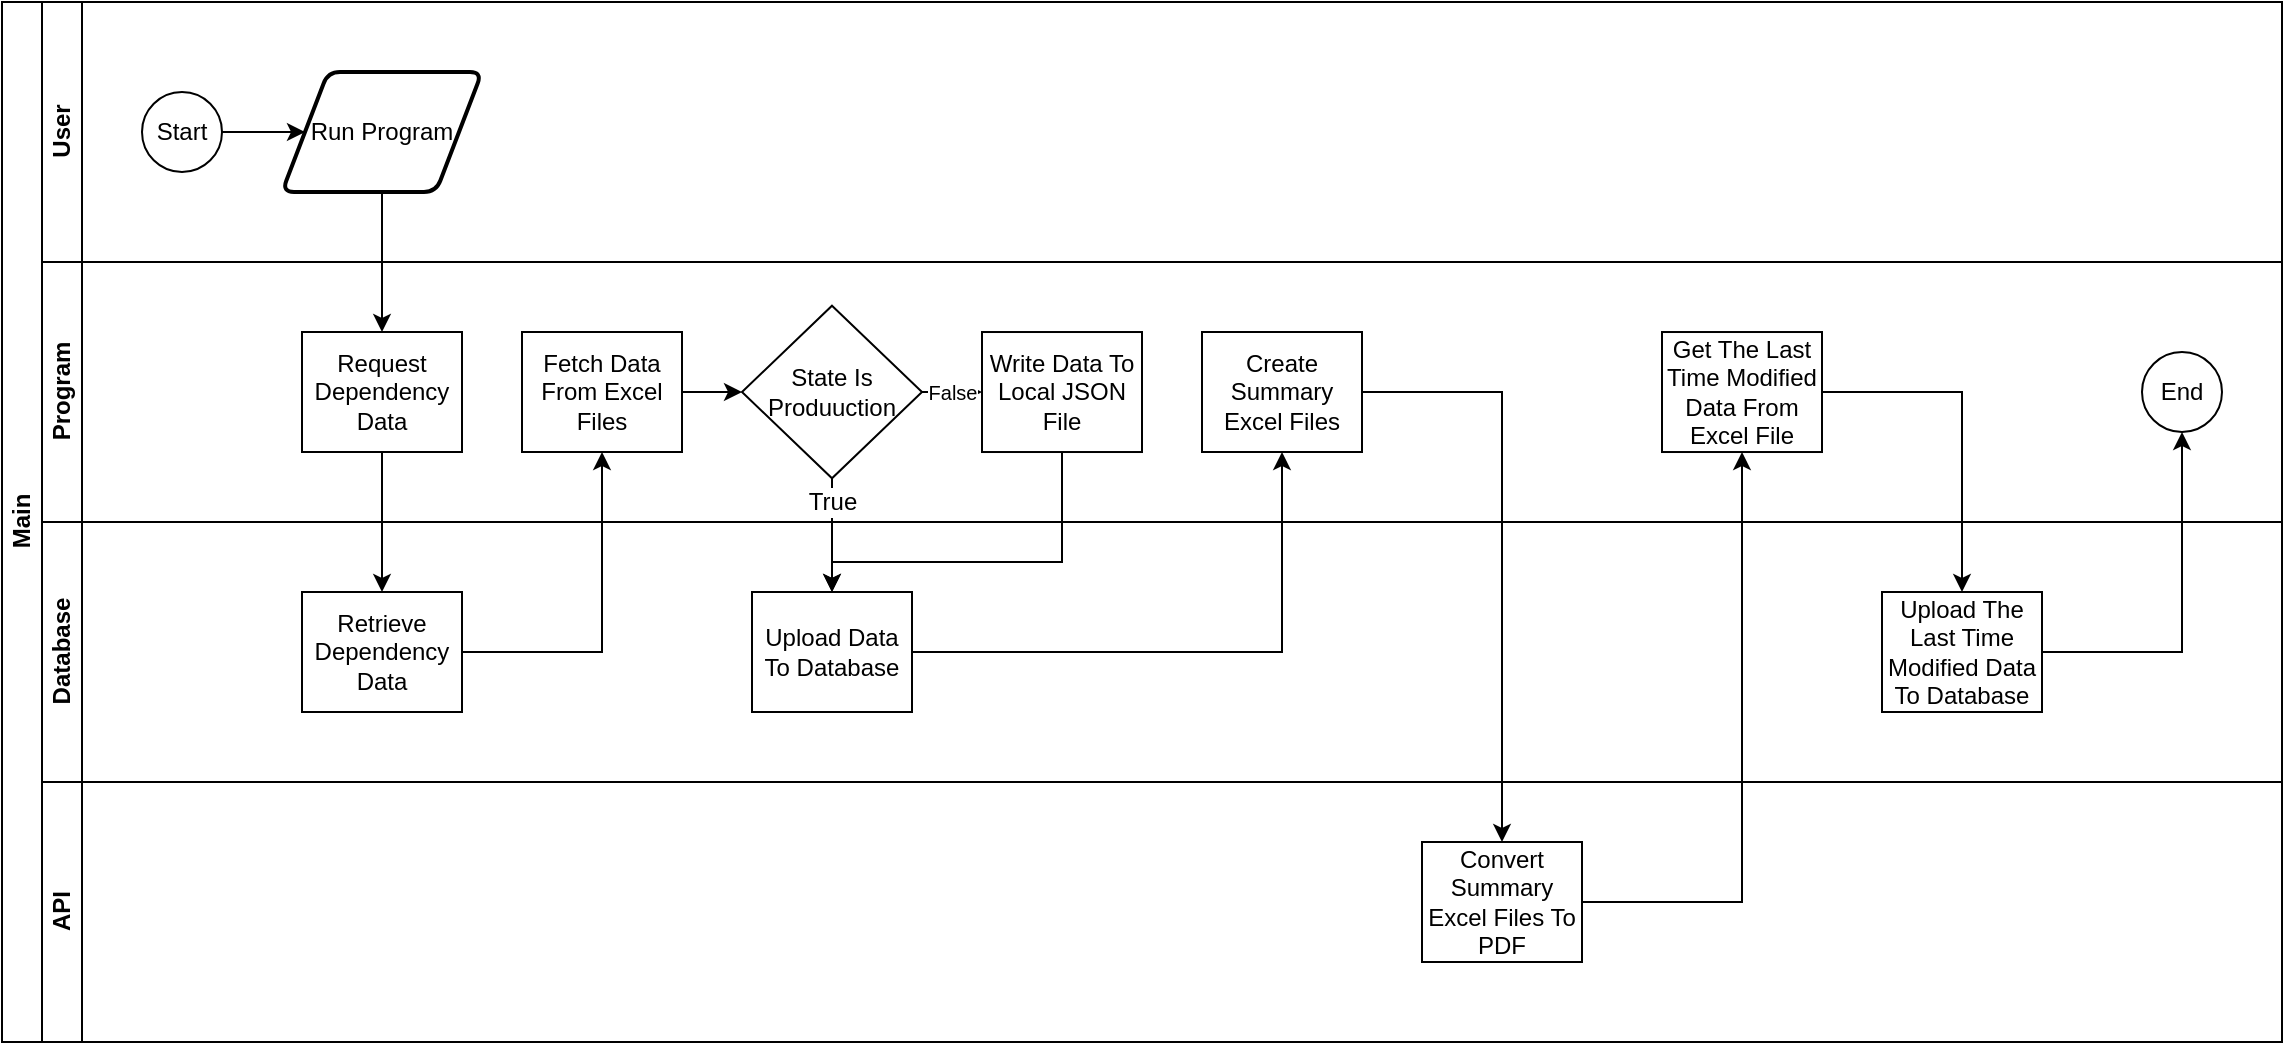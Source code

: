 <mxfile version="17.4.6" type="github"><diagram id="prtHgNgQTEPvFCAcTncT" name="Page-1"><mxGraphModel dx="1826" dy="827" grid="1" gridSize="10" guides="1" tooltips="1" connect="1" arrows="1" fold="1" page="1" pageScale="1" pageWidth="827" pageHeight="1169" math="0" shadow="0"><root><mxCell id="0"/><mxCell id="1" parent="0"/><mxCell id="dNxyNK7c78bLwvsdeMH5-19" value="Main" style="swimlane;html=1;childLayout=stackLayout;resizeParent=1;resizeParentMax=0;horizontal=0;startSize=20;horizontalStack=0;direction=east;flipV=0;flipH=0;" parent="1" vertex="1"><mxGeometry x="30" y="30" width="1140" height="520" as="geometry"/></mxCell><mxCell id="dNxyNK7c78bLwvsdeMH5-20" value="User" style="swimlane;html=1;startSize=20;horizontal=0;" parent="dNxyNK7c78bLwvsdeMH5-19" vertex="1"><mxGeometry x="20" width="1120" height="130" as="geometry"/></mxCell><mxCell id="Pc6lHKf5YjpMIaUvnAvN-17" style="edgeStyle=orthogonalEdgeStyle;rounded=0;orthogonalLoop=1;jettySize=auto;html=1;entryX=0;entryY=0.5;entryDx=0;entryDy=0;" edge="1" parent="dNxyNK7c78bLwvsdeMH5-20" source="dNxyNK7c78bLwvsdeMH5-23" target="Pc6lHKf5YjpMIaUvnAvN-18"><mxGeometry relative="1" as="geometry"><mxPoint x="120" y="65" as="targetPoint"/></mxGeometry></mxCell><mxCell id="dNxyNK7c78bLwvsdeMH5-23" value="Start" style="ellipse;whiteSpace=wrap;html=1;" parent="dNxyNK7c78bLwvsdeMH5-20" vertex="1"><mxGeometry x="50" y="45" width="40" height="40" as="geometry"/></mxCell><mxCell id="Pc6lHKf5YjpMIaUvnAvN-18" value="Run Program" style="shape=parallelogram;html=1;strokeWidth=2;perimeter=parallelogramPerimeter;whiteSpace=wrap;rounded=1;arcSize=12;size=0.23;" vertex="1" parent="dNxyNK7c78bLwvsdeMH5-20"><mxGeometry x="120" y="35" width="100" height="60" as="geometry"/></mxCell><mxCell id="Pc6lHKf5YjpMIaUvnAvN-13" value="Program" style="swimlane;html=1;startSize=20;horizontal=0;" vertex="1" parent="dNxyNK7c78bLwvsdeMH5-19"><mxGeometry x="20" y="130" width="1120" height="130" as="geometry"><mxRectangle x="20" y="120" width="430" height="20" as="alternateBounds"/></mxGeometry></mxCell><mxCell id="Pc6lHKf5YjpMIaUvnAvN-20" value="&lt;span&gt;Request Dependency Data&lt;/span&gt;" style="rounded=0;whiteSpace=wrap;html=1;fontFamily=Helvetica;fontSize=12;fontColor=#000000;align=center;" vertex="1" parent="Pc6lHKf5YjpMIaUvnAvN-13"><mxGeometry x="130" y="35" width="80" height="60" as="geometry"/></mxCell><mxCell id="Pc6lHKf5YjpMIaUvnAvN-32" style="edgeStyle=orthogonalEdgeStyle;rounded=0;orthogonalLoop=1;jettySize=auto;html=1;entryX=0;entryY=0.5;entryDx=0;entryDy=0;" edge="1" parent="Pc6lHKf5YjpMIaUvnAvN-13" source="Pc6lHKf5YjpMIaUvnAvN-30" target="Pc6lHKf5YjpMIaUvnAvN-12"><mxGeometry relative="1" as="geometry"><mxPoint x="380" y="70" as="targetPoint"/></mxGeometry></mxCell><mxCell id="Pc6lHKf5YjpMIaUvnAvN-30" value="Fetch Data From Excel Files" style="rounded=0;whiteSpace=wrap;html=1;fontFamily=Helvetica;fontSize=12;fontColor=#000000;align=center;" vertex="1" parent="Pc6lHKf5YjpMIaUvnAvN-13"><mxGeometry x="240" y="35" width="80" height="60" as="geometry"/></mxCell><mxCell id="Pc6lHKf5YjpMIaUvnAvN-36" value="&lt;font style=&quot;font-size: 10px&quot;&gt;False&lt;/font&gt;" style="edgeStyle=orthogonalEdgeStyle;rounded=0;orthogonalLoop=1;jettySize=auto;html=1;entryX=0;entryY=0.5;entryDx=0;entryDy=0;fontSize=12;" edge="1" parent="Pc6lHKf5YjpMIaUvnAvN-13" source="Pc6lHKf5YjpMIaUvnAvN-12" target="Pc6lHKf5YjpMIaUvnAvN-35"><mxGeometry relative="1" as="geometry"/></mxCell><mxCell id="Pc6lHKf5YjpMIaUvnAvN-12" value="&lt;font style=&quot;font-size: 12px&quot;&gt;State Is Produuction&lt;/font&gt;" style="rhombus;whiteSpace=wrap;html=1;fontFamily=Helvetica;fontSize=12;fontColor=#000000;align=center;" vertex="1" parent="Pc6lHKf5YjpMIaUvnAvN-13"><mxGeometry x="350" y="21.88" width="90" height="86.25" as="geometry"/></mxCell><mxCell id="Pc6lHKf5YjpMIaUvnAvN-35" value="Write Data To Local JSON File" style="rounded=0;whiteSpace=wrap;html=1;fontFamily=Helvetica;fontSize=12;fontColor=#000000;align=center;" vertex="1" parent="Pc6lHKf5YjpMIaUvnAvN-13"><mxGeometry x="470" y="35.01" width="80" height="60" as="geometry"/></mxCell><mxCell id="Pc6lHKf5YjpMIaUvnAvN-45" value="Create Summary Excel Files" style="rounded=0;whiteSpace=wrap;html=1;fontFamily=Helvetica;fontSize=12;fontColor=#000000;align=center;" vertex="1" parent="Pc6lHKf5YjpMIaUvnAvN-13"><mxGeometry x="580" y="35.0" width="80" height="60" as="geometry"/></mxCell><mxCell id="Pc6lHKf5YjpMIaUvnAvN-74" value="Get The Last Time Modified Data From Excel File" style="rounded=0;whiteSpace=wrap;html=1;fontFamily=Helvetica;fontSize=12;fontColor=#000000;align=center;" vertex="1" parent="Pc6lHKf5YjpMIaUvnAvN-13"><mxGeometry x="810" y="35.01" width="80" height="60" as="geometry"/></mxCell><mxCell id="Pc6lHKf5YjpMIaUvnAvN-80" value="End" style="ellipse;whiteSpace=wrap;html=1;" vertex="1" parent="Pc6lHKf5YjpMIaUvnAvN-13"><mxGeometry x="1050" y="45" width="40" height="40" as="geometry"/></mxCell><mxCell id="Pc6lHKf5YjpMIaUvnAvN-14" value="Database" style="swimlane;html=1;startSize=20;horizontal=0;" vertex="1" parent="dNxyNK7c78bLwvsdeMH5-19"><mxGeometry x="20" y="260" width="1120" height="130" as="geometry"><mxRectangle x="20" y="120" width="430" height="20" as="alternateBounds"/></mxGeometry></mxCell><mxCell id="Pc6lHKf5YjpMIaUvnAvN-24" value="Retrieve Dependency Data" style="rounded=0;whiteSpace=wrap;html=1;fontFamily=Helvetica;fontSize=12;fontColor=#000000;align=center;" vertex="1" parent="Pc6lHKf5YjpMIaUvnAvN-14"><mxGeometry x="130" y="35" width="80" height="60" as="geometry"/></mxCell><mxCell id="Pc6lHKf5YjpMIaUvnAvN-33" value="Upload Data To Database" style="rounded=0;whiteSpace=wrap;html=1;fontFamily=Helvetica;fontSize=12;fontColor=#000000;align=center;" vertex="1" parent="Pc6lHKf5YjpMIaUvnAvN-14"><mxGeometry x="355" y="35" width="80" height="60" as="geometry"/></mxCell><mxCell id="Pc6lHKf5YjpMIaUvnAvN-77" value="Upload The Last Time Modified Data To Database" style="rounded=0;whiteSpace=wrap;html=1;fontFamily=Helvetica;fontSize=12;fontColor=#000000;align=center;" vertex="1" parent="Pc6lHKf5YjpMIaUvnAvN-14"><mxGeometry x="920" y="35" width="80" height="60" as="geometry"/></mxCell><mxCell id="dNxyNK7c78bLwvsdeMH5-21" value="API" style="swimlane;html=1;startSize=20;horizontal=0;" parent="dNxyNK7c78bLwvsdeMH5-19" vertex="1"><mxGeometry x="20" y="390" width="1120" height="130" as="geometry"><mxRectangle x="20" y="120" width="430" height="20" as="alternateBounds"/></mxGeometry></mxCell><mxCell id="Pc6lHKf5YjpMIaUvnAvN-72" value="Convert Summary Excel Files To PDF" style="rounded=0;whiteSpace=wrap;html=1;fontFamily=Helvetica;fontSize=12;fontColor=#000000;align=center;" vertex="1" parent="dNxyNK7c78bLwvsdeMH5-21"><mxGeometry x="690" y="30" width="80" height="60" as="geometry"/></mxCell><mxCell id="Pc6lHKf5YjpMIaUvnAvN-21" style="edgeStyle=orthogonalEdgeStyle;rounded=0;orthogonalLoop=1;jettySize=auto;html=1;" edge="1" parent="dNxyNK7c78bLwvsdeMH5-19" source="Pc6lHKf5YjpMIaUvnAvN-18" target="Pc6lHKf5YjpMIaUvnAvN-20"><mxGeometry relative="1" as="geometry"/></mxCell><mxCell id="Pc6lHKf5YjpMIaUvnAvN-25" style="edgeStyle=orthogonalEdgeStyle;rounded=0;orthogonalLoop=1;jettySize=auto;html=1;" edge="1" parent="dNxyNK7c78bLwvsdeMH5-19" source="Pc6lHKf5YjpMIaUvnAvN-20" target="Pc6lHKf5YjpMIaUvnAvN-24"><mxGeometry relative="1" as="geometry"/></mxCell><mxCell id="Pc6lHKf5YjpMIaUvnAvN-31" style="edgeStyle=orthogonalEdgeStyle;rounded=0;orthogonalLoop=1;jettySize=auto;html=1;entryX=0.5;entryY=1;entryDx=0;entryDy=0;" edge="1" parent="dNxyNK7c78bLwvsdeMH5-19" source="Pc6lHKf5YjpMIaUvnAvN-24" target="Pc6lHKf5YjpMIaUvnAvN-30"><mxGeometry relative="1" as="geometry"/></mxCell><mxCell id="Pc6lHKf5YjpMIaUvnAvN-34" value="True" style="edgeStyle=orthogonalEdgeStyle;rounded=0;orthogonalLoop=1;jettySize=auto;html=1;entryX=0.5;entryY=0;entryDx=0;entryDy=0;fontSize=12;" edge="1" parent="dNxyNK7c78bLwvsdeMH5-19" source="Pc6lHKf5YjpMIaUvnAvN-12" target="Pc6lHKf5YjpMIaUvnAvN-33"><mxGeometry x="-0.583" relative="1" as="geometry"><mxPoint as="offset"/></mxGeometry></mxCell><mxCell id="Pc6lHKf5YjpMIaUvnAvN-37" style="edgeStyle=orthogonalEdgeStyle;rounded=0;orthogonalLoop=1;jettySize=auto;html=1;entryX=0.5;entryY=0;entryDx=0;entryDy=0;fontSize=10;" edge="1" parent="dNxyNK7c78bLwvsdeMH5-19" source="Pc6lHKf5YjpMIaUvnAvN-35" target="Pc6lHKf5YjpMIaUvnAvN-33"><mxGeometry relative="1" as="geometry"><Array as="points"><mxPoint x="530" y="280"/><mxPoint x="415" y="280"/></Array></mxGeometry></mxCell><mxCell id="Pc6lHKf5YjpMIaUvnAvN-46" style="edgeStyle=orthogonalEdgeStyle;rounded=0;orthogonalLoop=1;jettySize=auto;html=1;entryX=0.5;entryY=1;entryDx=0;entryDy=0;fontSize=10;" edge="1" parent="dNxyNK7c78bLwvsdeMH5-19" source="Pc6lHKf5YjpMIaUvnAvN-33" target="Pc6lHKf5YjpMIaUvnAvN-45"><mxGeometry relative="1" as="geometry"/></mxCell><mxCell id="Pc6lHKf5YjpMIaUvnAvN-73" style="edgeStyle=orthogonalEdgeStyle;rounded=0;orthogonalLoop=1;jettySize=auto;html=1;entryX=0.5;entryY=0;entryDx=0;entryDy=0;fontSize=10;" edge="1" parent="dNxyNK7c78bLwvsdeMH5-19" source="Pc6lHKf5YjpMIaUvnAvN-45" target="Pc6lHKf5YjpMIaUvnAvN-72"><mxGeometry relative="1" as="geometry"/></mxCell><mxCell id="Pc6lHKf5YjpMIaUvnAvN-76" style="edgeStyle=orthogonalEdgeStyle;rounded=0;orthogonalLoop=1;jettySize=auto;html=1;entryX=0.5;entryY=1;entryDx=0;entryDy=0;fontSize=10;" edge="1" parent="dNxyNK7c78bLwvsdeMH5-19" source="Pc6lHKf5YjpMIaUvnAvN-72" target="Pc6lHKf5YjpMIaUvnAvN-74"><mxGeometry relative="1" as="geometry"/></mxCell><mxCell id="Pc6lHKf5YjpMIaUvnAvN-78" style="edgeStyle=orthogonalEdgeStyle;rounded=0;orthogonalLoop=1;jettySize=auto;html=1;entryX=0.5;entryY=0;entryDx=0;entryDy=0;fontSize=10;" edge="1" parent="dNxyNK7c78bLwvsdeMH5-19" source="Pc6lHKf5YjpMIaUvnAvN-74" target="Pc6lHKf5YjpMIaUvnAvN-77"><mxGeometry relative="1" as="geometry"/></mxCell><mxCell id="Pc6lHKf5YjpMIaUvnAvN-81" style="edgeStyle=orthogonalEdgeStyle;rounded=0;orthogonalLoop=1;jettySize=auto;html=1;entryX=0.5;entryY=1;entryDx=0;entryDy=0;fontSize=10;" edge="1" parent="dNxyNK7c78bLwvsdeMH5-19" source="Pc6lHKf5YjpMIaUvnAvN-77" target="Pc6lHKf5YjpMIaUvnAvN-80"><mxGeometry relative="1" as="geometry"/></mxCell></root></mxGraphModel></diagram></mxfile>